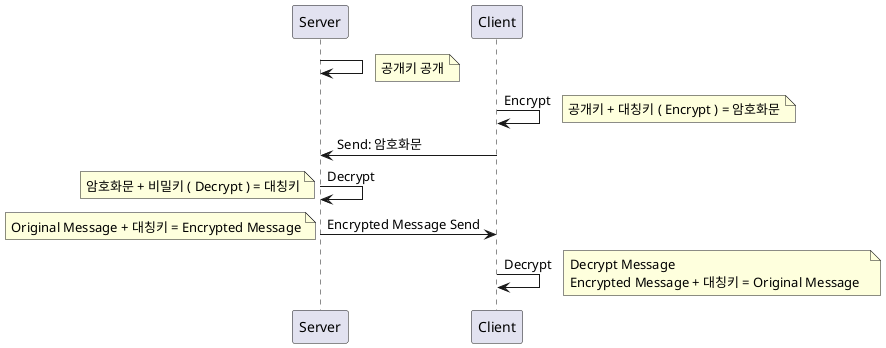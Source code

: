 ```plantuml
@startuml
Server -> Server
note right
공개키 공개
end note 
Client -> Client : Encrypt
note right
공개키 + 대칭키 ( Encrypt ) = 암호화문
end note
Client -> Server : Send: 암호화문
Server -> Server : Decrypt
note left
암호화문 + 비밀키 ( Decrypt ) = 대칭키
end note 
Server -> Client : Encrypted Message Send
note left
Original Message + 대칭키 = Encrypted Message
end note
Client -> Client : Decrypt
note right
Decrypt Message
Encrypted Message + 대칭키 = Original Message  
end note 
@enduml
```